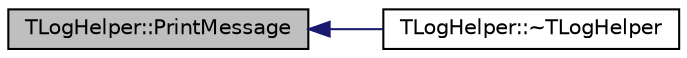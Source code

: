 digraph G
{
  edge [fontname="Helvetica",fontsize="10",labelfontname="Helvetica",labelfontsize="10"];
  node [fontname="Helvetica",fontsize="10",shape=record];
  rankdir="LR";
  Node1 [label="TLogHelper::PrintMessage",height=0.2,width=0.4,color="black", fillcolor="grey75", style="filled" fontcolor="black"];
  Node1 -> Node2 [dir="back",color="midnightblue",fontsize="10",style="solid",fontname="Helvetica"];
  Node2 [label="TLogHelper::~TLogHelper",height=0.2,width=0.4,color="black", fillcolor="white", style="filled",URL="$class_t_log_helper.html#ae318391b2509fc7196aeeea88d78fefe"];
}

